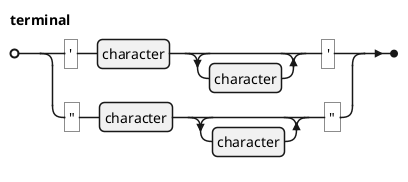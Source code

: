 {
  "sha1": "p6s38dlv96qdoh98i3a9j1zhgwyyh26",
  "insertion": {
    "when": "2024-06-04T17:28:40.741Z",
    "url": "https://en.wikipedia.org/wiki/Extended_Backus%E2%80%93Naur_form",
    "user": "plantuml@gmail.com"
  }
}
@startebnf
!pragma compact
terminal = "'" , character , { character } , "'" 
         | '"' , character , { character } , '"' ;
@endebnf
